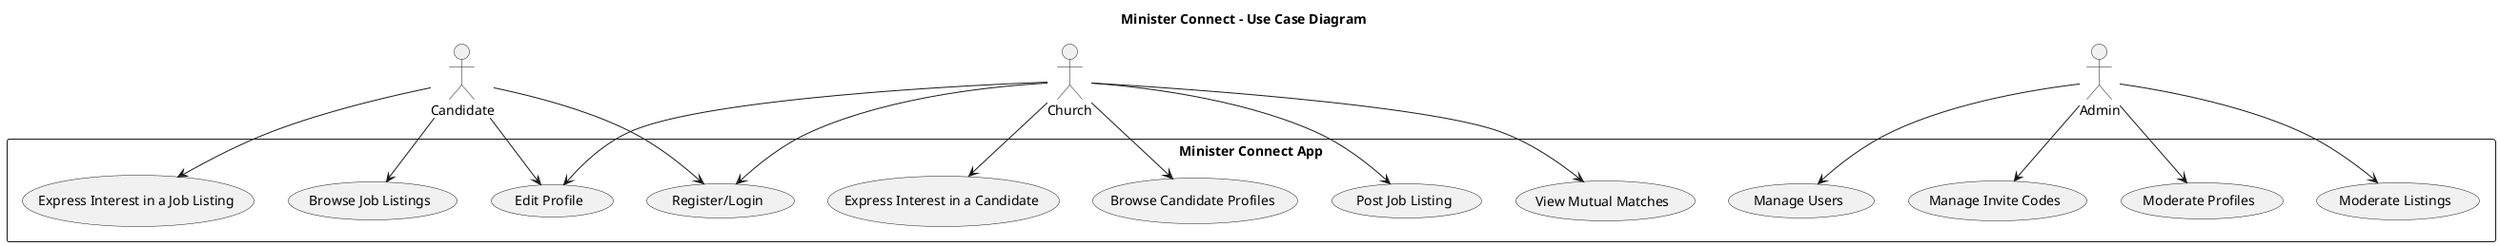 @startuml
title Minister Connect - Use Case Diagram

actor Candidate
actor Church
actor Admin

rectangle "Minister Connect App" {
  (Register/Login)
  (Edit Profile)
  (Browse Job Listings)
  (Express Interest in a Job Listing)
  (View Mutual Matches)

  (Post Job Listing)
  (Browse Candidate Profiles)
  (Express Interest in a Candidate)

  (Moderate Listings)
  (Moderate Profiles)
  (Manage Invite Codes)
  (Manage Users)
}

Candidate --> (Register/Login)
Candidate --> (Edit Profile)
Candidate --> (Browse Job Listings)
Candidate --> (Express Interest in a Job Listing)

Church --> (Register/Login)
Church --> (Edit Profile)
Church --> (Post Job Listing)
Church --> (Browse Candidate Profiles)
Church --> (Express Interest in a Candidate)
Church --> (View Mutual Matches)

Admin --> (Moderate Listings)
Admin --> (Moderate Profiles)
Admin --> (Manage Invite Codes)
Admin --> (Manage Users)

@enduml
